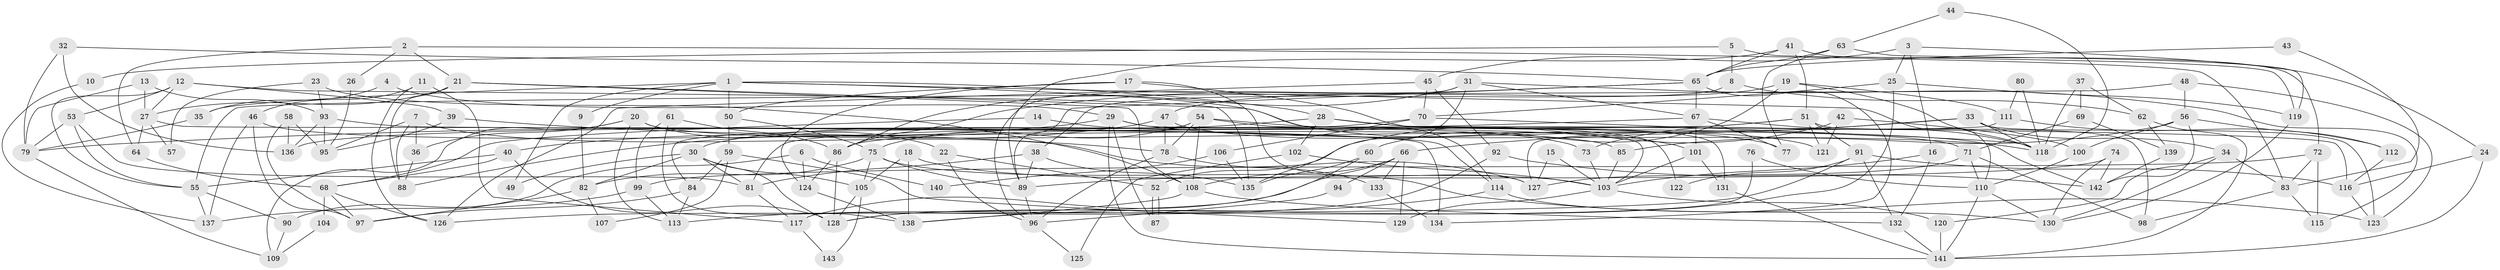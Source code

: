 // Generated by graph-tools (version 1.1) at 2025/50/03/09/25 03:50:04]
// undirected, 143 vertices, 286 edges
graph export_dot {
graph [start="1"]
  node [color=gray90,style=filled];
  1;
  2;
  3;
  4;
  5;
  6;
  7;
  8;
  9;
  10;
  11;
  12;
  13;
  14;
  15;
  16;
  17;
  18;
  19;
  20;
  21;
  22;
  23;
  24;
  25;
  26;
  27;
  28;
  29;
  30;
  31;
  32;
  33;
  34;
  35;
  36;
  37;
  38;
  39;
  40;
  41;
  42;
  43;
  44;
  45;
  46;
  47;
  48;
  49;
  50;
  51;
  52;
  53;
  54;
  55;
  56;
  57;
  58;
  59;
  60;
  61;
  62;
  63;
  64;
  65;
  66;
  67;
  68;
  69;
  70;
  71;
  72;
  73;
  74;
  75;
  76;
  77;
  78;
  79;
  80;
  81;
  82;
  83;
  84;
  85;
  86;
  87;
  88;
  89;
  90;
  91;
  92;
  93;
  94;
  95;
  96;
  97;
  98;
  99;
  100;
  101;
  102;
  103;
  104;
  105;
  106;
  107;
  108;
  109;
  110;
  111;
  112;
  113;
  114;
  115;
  116;
  117;
  118;
  119;
  120;
  121;
  122;
  123;
  124;
  125;
  126;
  127;
  128;
  129;
  130;
  131;
  132;
  133;
  134;
  135;
  136;
  137;
  138;
  139;
  140;
  141;
  142;
  143;
  1 -- 114;
  1 -- 28;
  1 -- 9;
  1 -- 35;
  1 -- 49;
  1 -- 50;
  1 -- 110;
  2 -- 83;
  2 -- 21;
  2 -- 26;
  2 -- 64;
  3 -- 45;
  3 -- 16;
  3 -- 24;
  3 -- 25;
  4 -- 29;
  4 -- 35;
  5 -- 8;
  5 -- 119;
  5 -- 10;
  6 -- 90;
  6 -- 124;
  6 -- 140;
  7 -- 36;
  7 -- 95;
  7 -- 88;
  7 -- 127;
  8 -- 38;
  8 -- 62;
  9 -- 82;
  10 -- 137;
  11 -- 46;
  11 -- 126;
  11 -- 117;
  12 -- 27;
  12 -- 55;
  12 -- 39;
  12 -- 53;
  12 -- 135;
  13 -- 27;
  13 -- 79;
  13 -- 93;
  14 -- 73;
  14 -- 68;
  15 -- 127;
  15 -- 103;
  16 -- 103;
  16 -- 132;
  17 -- 50;
  17 -- 127;
  17 -- 124;
  17 -- 131;
  18 -- 138;
  18 -- 105;
  18 -- 103;
  19 -- 118;
  19 -- 60;
  19 -- 47;
  19 -- 111;
  20 -- 22;
  20 -- 113;
  20 -- 36;
  20 -- 71;
  20 -- 109;
  21 -- 101;
  21 -- 108;
  21 -- 27;
  21 -- 88;
  22 -- 52;
  22 -- 96;
  23 -- 108;
  23 -- 93;
  23 -- 57;
  24 -- 116;
  24 -- 141;
  25 -- 128;
  25 -- 70;
  25 -- 119;
  26 -- 95;
  27 -- 64;
  27 -- 57;
  27 -- 134;
  28 -- 116;
  28 -- 30;
  28 -- 77;
  28 -- 102;
  29 -- 118;
  29 -- 141;
  29 -- 40;
  29 -- 87;
  29 -- 103;
  30 -- 81;
  30 -- 128;
  30 -- 49;
  30 -- 82;
  30 -- 105;
  31 -- 67;
  31 -- 86;
  31 -- 96;
  31 -- 115;
  31 -- 135;
  32 -- 65;
  32 -- 136;
  32 -- 79;
  33 -- 118;
  33 -- 123;
  33 -- 34;
  33 -- 66;
  33 -- 73;
  34 -- 120;
  34 -- 83;
  34 -- 130;
  35 -- 79;
  36 -- 88;
  37 -- 118;
  37 -- 69;
  37 -- 62;
  38 -- 89;
  38 -- 135;
  38 -- 81;
  39 -- 78;
  39 -- 95;
  40 -- 68;
  40 -- 55;
  40 -- 128;
  41 -- 51;
  41 -- 65;
  41 -- 72;
  41 -- 89;
  42 -- 100;
  42 -- 121;
  42 -- 52;
  43 -- 65;
  43 -- 83;
  44 -- 63;
  44 -- 118;
  45 -- 70;
  45 -- 92;
  45 -- 126;
  46 -- 137;
  46 -- 85;
  46 -- 97;
  47 -- 88;
  47 -- 78;
  47 -- 121;
  48 -- 123;
  48 -- 55;
  48 -- 56;
  50 -- 75;
  50 -- 59;
  51 -- 81;
  51 -- 86;
  51 -- 91;
  51 -- 98;
  51 -- 121;
  52 -- 87;
  52 -- 87;
  53 -- 79;
  53 -- 55;
  53 -- 81;
  54 -- 75;
  54 -- 78;
  54 -- 84;
  54 -- 108;
  54 -- 122;
  54 -- 142;
  55 -- 90;
  55 -- 137;
  56 -- 142;
  56 -- 85;
  56 -- 100;
  56 -- 112;
  58 -- 97;
  58 -- 95;
  58 -- 136;
  59 -- 129;
  59 -- 84;
  59 -- 107;
  60 -- 135;
  60 -- 128;
  61 -- 138;
  61 -- 86;
  61 -- 99;
  62 -- 141;
  62 -- 139;
  63 -- 119;
  63 -- 77;
  63 -- 65;
  64 -- 68;
  65 -- 134;
  65 -- 67;
  65 -- 86;
  65 -- 89;
  66 -- 117;
  66 -- 94;
  66 -- 108;
  66 -- 129;
  66 -- 133;
  67 -- 101;
  67 -- 77;
  67 -- 79;
  67 -- 118;
  68 -- 126;
  68 -- 97;
  68 -- 104;
  69 -- 139;
  69 -- 71;
  70 -- 136;
  70 -- 106;
  70 -- 118;
  71 -- 98;
  71 -- 110;
  71 -- 127;
  72 -- 83;
  72 -- 99;
  72 -- 115;
  73 -- 103;
  74 -- 130;
  74 -- 89;
  74 -- 142;
  75 -- 89;
  75 -- 82;
  75 -- 105;
  75 -- 123;
  76 -- 110;
  76 -- 117;
  78 -- 96;
  78 -- 133;
  79 -- 109;
  80 -- 118;
  80 -- 111;
  81 -- 117;
  82 -- 97;
  82 -- 107;
  83 -- 115;
  83 -- 98;
  84 -- 97;
  84 -- 113;
  85 -- 103;
  86 -- 128;
  86 -- 124;
  89 -- 96;
  90 -- 109;
  91 -- 132;
  91 -- 116;
  91 -- 122;
  91 -- 126;
  92 -- 113;
  92 -- 142;
  93 -- 114;
  93 -- 95;
  93 -- 136;
  94 -- 96;
  96 -- 125;
  99 -- 113;
  99 -- 137;
  100 -- 110;
  101 -- 103;
  101 -- 131;
  102 -- 103;
  102 -- 125;
  103 -- 120;
  103 -- 129;
  104 -- 109;
  105 -- 128;
  105 -- 143;
  106 -- 135;
  106 -- 140;
  108 -- 132;
  108 -- 138;
  110 -- 130;
  110 -- 141;
  111 -- 127;
  111 -- 112;
  112 -- 116;
  114 -- 130;
  114 -- 138;
  116 -- 123;
  117 -- 143;
  119 -- 130;
  120 -- 141;
  124 -- 138;
  131 -- 141;
  132 -- 141;
  133 -- 134;
  139 -- 142;
}

